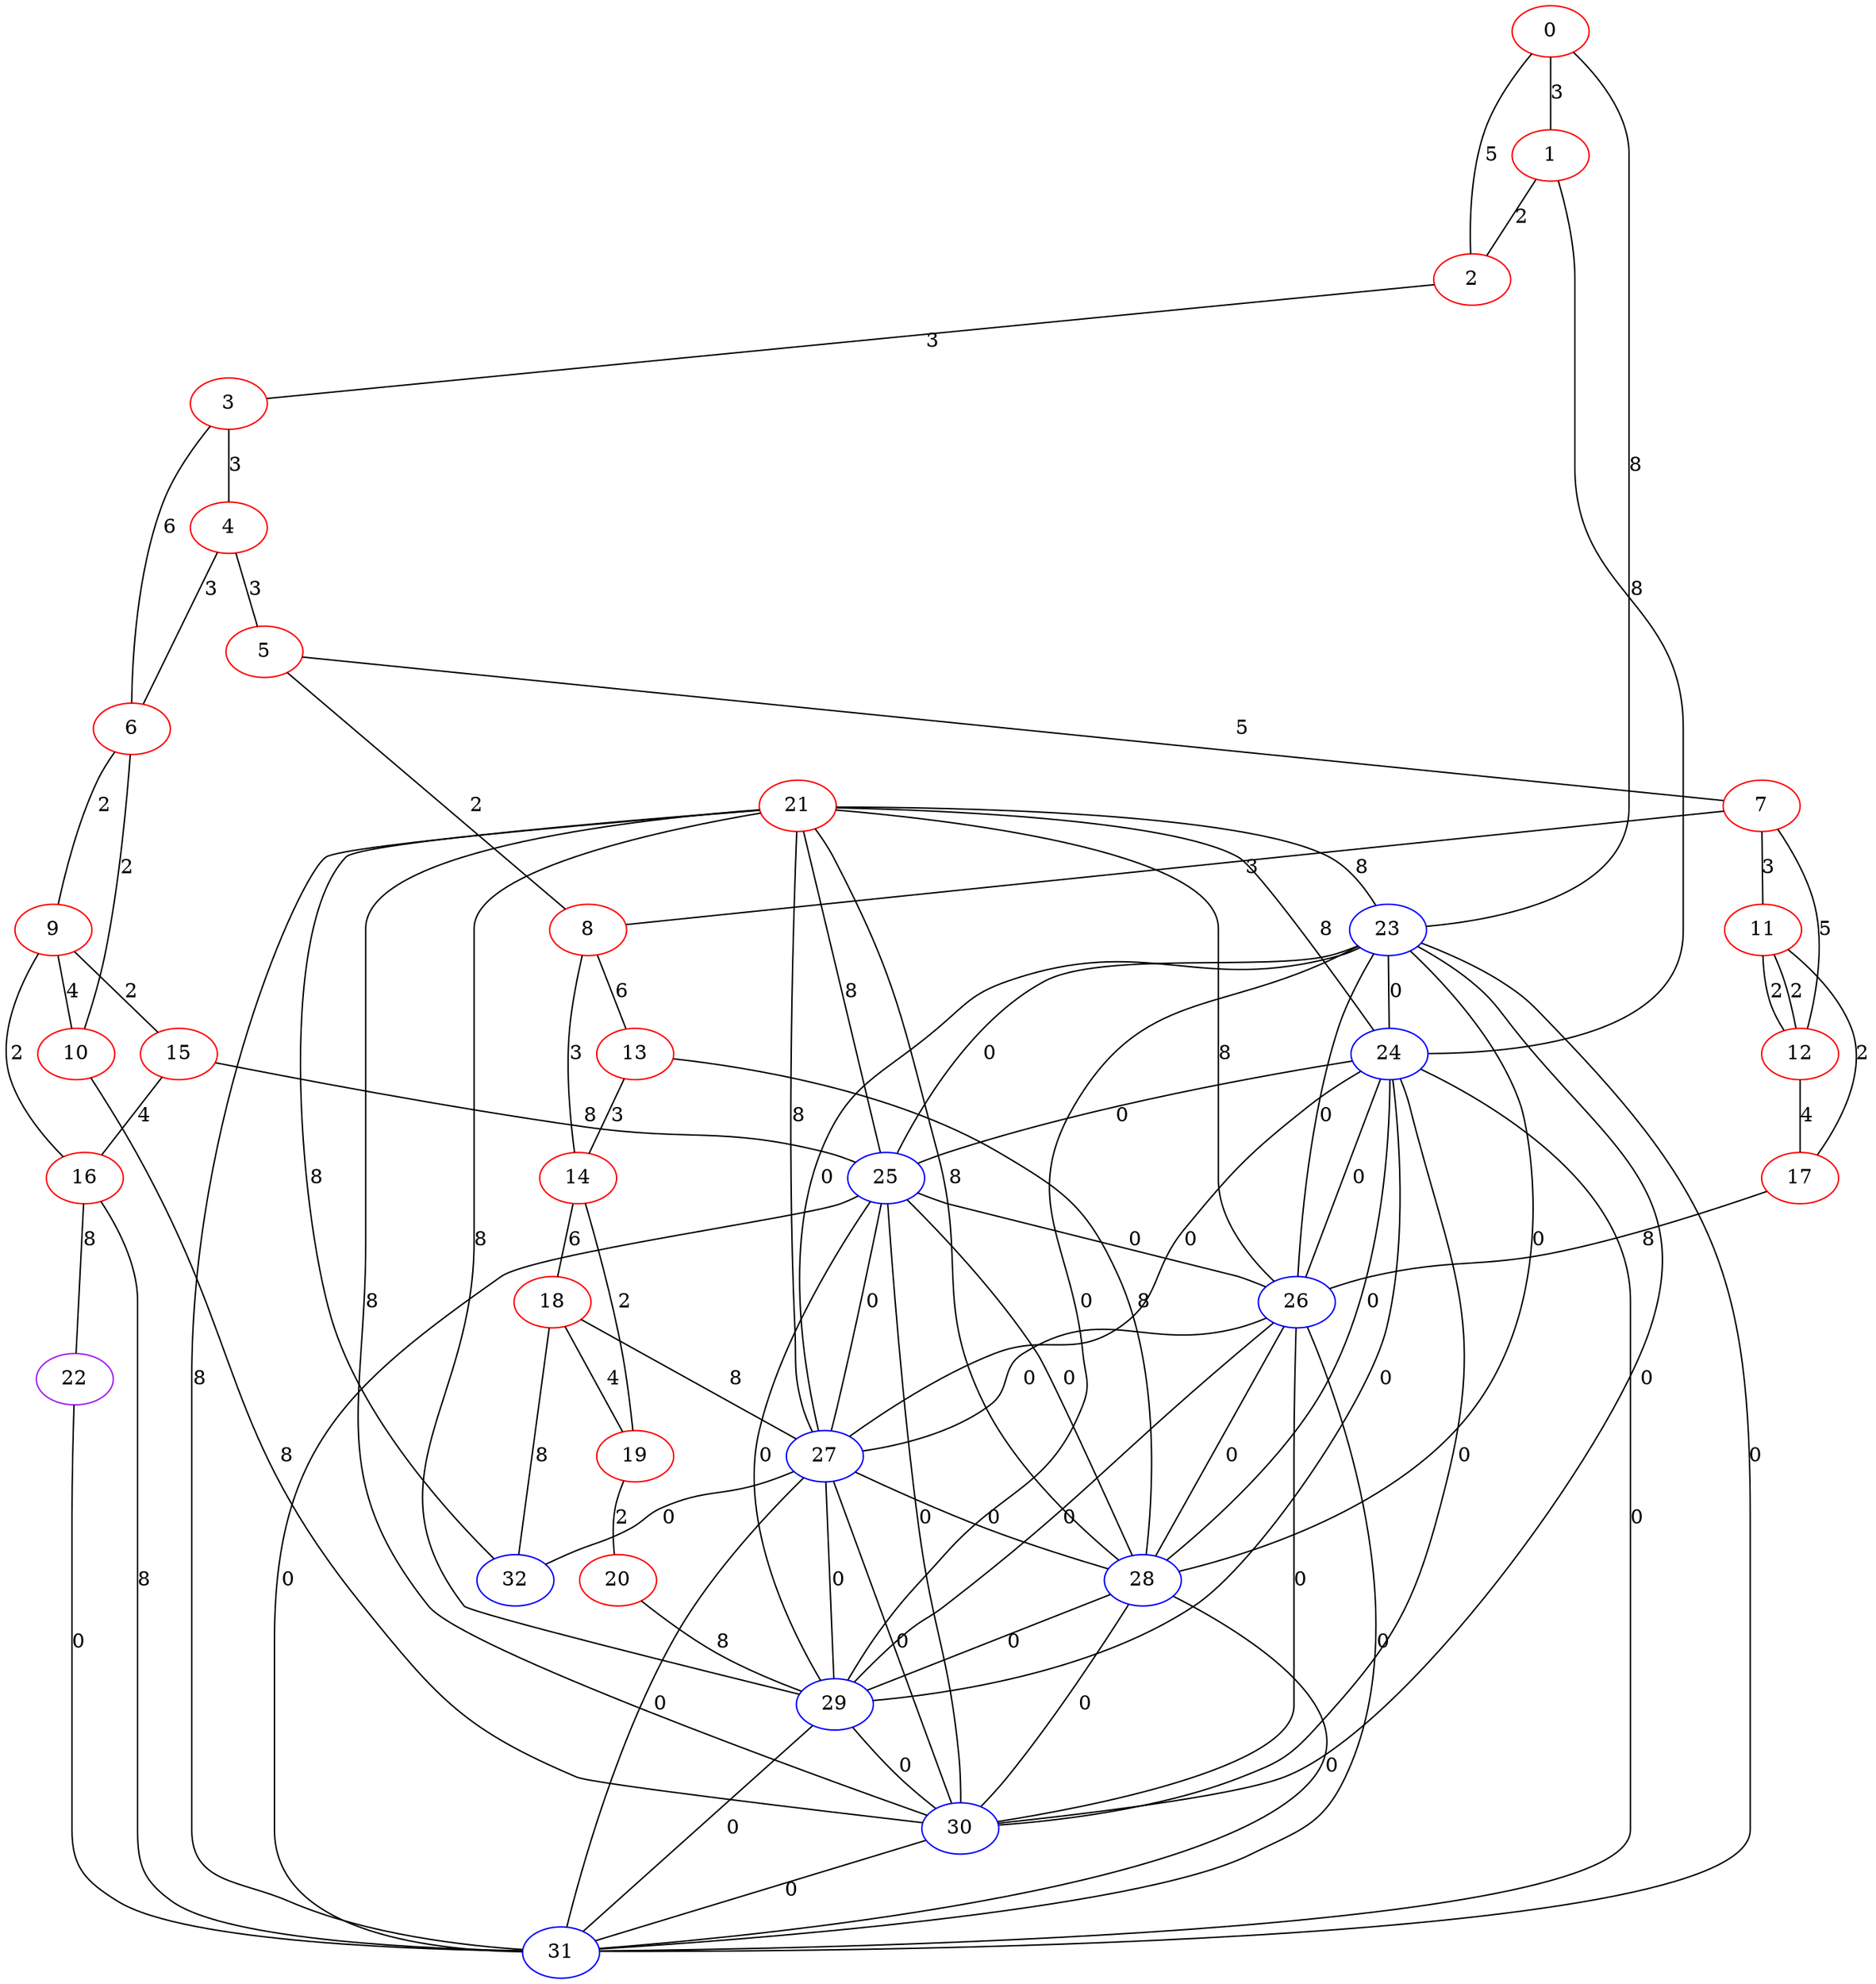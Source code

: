 graph "" {
0 [color=red, weight=1];
1 [color=red, weight=1];
2 [color=red, weight=1];
3 [color=red, weight=1];
4 [color=red, weight=1];
5 [color=red, weight=1];
6 [color=red, weight=1];
7 [color=red, weight=1];
8 [color=red, weight=1];
9 [color=red, weight=1];
10 [color=red, weight=1];
11 [color=red, weight=1];
12 [color=red, weight=1];
13 [color=red, weight=1];
14 [color=red, weight=1];
15 [color=red, weight=1];
16 [color=red, weight=1];
17 [color=red, weight=1];
18 [color=red, weight=1];
19 [color=red, weight=1];
20 [color=red, weight=1];
21 [color=red, weight=1];
22 [color=purple, weight=4];
23 [color=blue, weight=3];
24 [color=blue, weight=3];
25 [color=blue, weight=3];
26 [color=blue, weight=3];
27 [color=blue, weight=3];
28 [color=blue, weight=3];
29 [color=blue, weight=3];
30 [color=blue, weight=3];
31 [color=blue, weight=3];
32 [color=blue, weight=3];
0 -- 1  [key=0, label=3];
0 -- 2  [key=0, label=5];
0 -- 23  [key=0, label=8];
1 -- 24  [key=0, label=8];
1 -- 2  [key=0, label=2];
2 -- 3  [key=0, label=3];
3 -- 4  [key=0, label=3];
3 -- 6  [key=0, label=6];
4 -- 5  [key=0, label=3];
4 -- 6  [key=0, label=3];
5 -- 8  [key=0, label=2];
5 -- 7  [key=0, label=5];
6 -- 9  [key=0, label=2];
6 -- 10  [key=0, label=2];
7 -- 8  [key=0, label=3];
7 -- 11  [key=0, label=3];
7 -- 12  [key=0, label=5];
8 -- 13  [key=0, label=6];
8 -- 14  [key=0, label=3];
9 -- 16  [key=0, label=2];
9 -- 10  [key=0, label=4];
9 -- 15  [key=0, label=2];
10 -- 30  [key=0, label=8];
11 -- 17  [key=0, label=2];
11 -- 12  [key=0, label=2];
11 -- 12  [key=1, label=2];
12 -- 17  [key=0, label=4];
13 -- 28  [key=0, label=8];
13 -- 14  [key=0, label=3];
14 -- 18  [key=0, label=6];
14 -- 19  [key=0, label=2];
15 -- 16  [key=0, label=4];
15 -- 25  [key=0, label=8];
16 -- 31  [key=0, label=8];
16 -- 22  [key=0, label=8];
17 -- 26  [key=0, label=8];
18 -- 27  [key=0, label=8];
18 -- 32  [key=0, label=8];
18 -- 19  [key=0, label=4];
19 -- 20  [key=0, label=2];
20 -- 29  [key=0, label=8];
21 -- 32  [key=0, label=8];
21 -- 23  [key=0, label=8];
21 -- 24  [key=0, label=8];
21 -- 25  [key=0, label=8];
21 -- 26  [key=0, label=8];
21 -- 27  [key=0, label=8];
21 -- 28  [key=0, label=8];
21 -- 29  [key=0, label=8];
21 -- 30  [key=0, label=8];
21 -- 31  [key=0, label=8];
22 -- 31  [key=0, label=0];
23 -- 24  [key=0, label=0];
23 -- 25  [key=0, label=0];
23 -- 26  [key=0, label=0];
23 -- 27  [key=0, label=0];
23 -- 28  [key=0, label=0];
23 -- 29  [key=0, label=0];
23 -- 30  [key=0, label=0];
23 -- 31  [key=0, label=0];
24 -- 25  [key=0, label=0];
24 -- 26  [key=0, label=0];
24 -- 27  [key=0, label=0];
24 -- 28  [key=0, label=0];
24 -- 29  [key=0, label=0];
24 -- 30  [key=0, label=0];
24 -- 31  [key=0, label=0];
25 -- 26  [key=0, label=0];
25 -- 27  [key=0, label=0];
25 -- 28  [key=0, label=0];
25 -- 29  [key=0, label=0];
25 -- 30  [key=0, label=0];
25 -- 31  [key=0, label=0];
26 -- 27  [key=0, label=0];
26 -- 28  [key=0, label=0];
26 -- 29  [key=0, label=0];
26 -- 30  [key=0, label=0];
26 -- 31  [key=0, label=0];
27 -- 32  [key=0, label=0];
27 -- 28  [key=0, label=0];
27 -- 29  [key=0, label=0];
27 -- 30  [key=0, label=0];
27 -- 31  [key=0, label=0];
28 -- 29  [key=0, label=0];
28 -- 30  [key=0, label=0];
28 -- 31  [key=0, label=0];
29 -- 30  [key=0, label=0];
29 -- 31  [key=0, label=0];
30 -- 31  [key=0, label=0];
}
